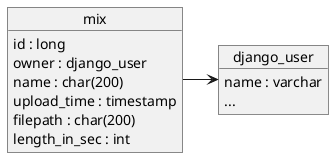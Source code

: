 @startuml database
object mix {
    id : long
    owner : django_user
    name : char(200)
    upload_time : timestamp
    filepath : char(200) 
    length_in_sec : int
}

object django_user {
    name : varchar
    ...
}

mix -> django_user

@enduml
